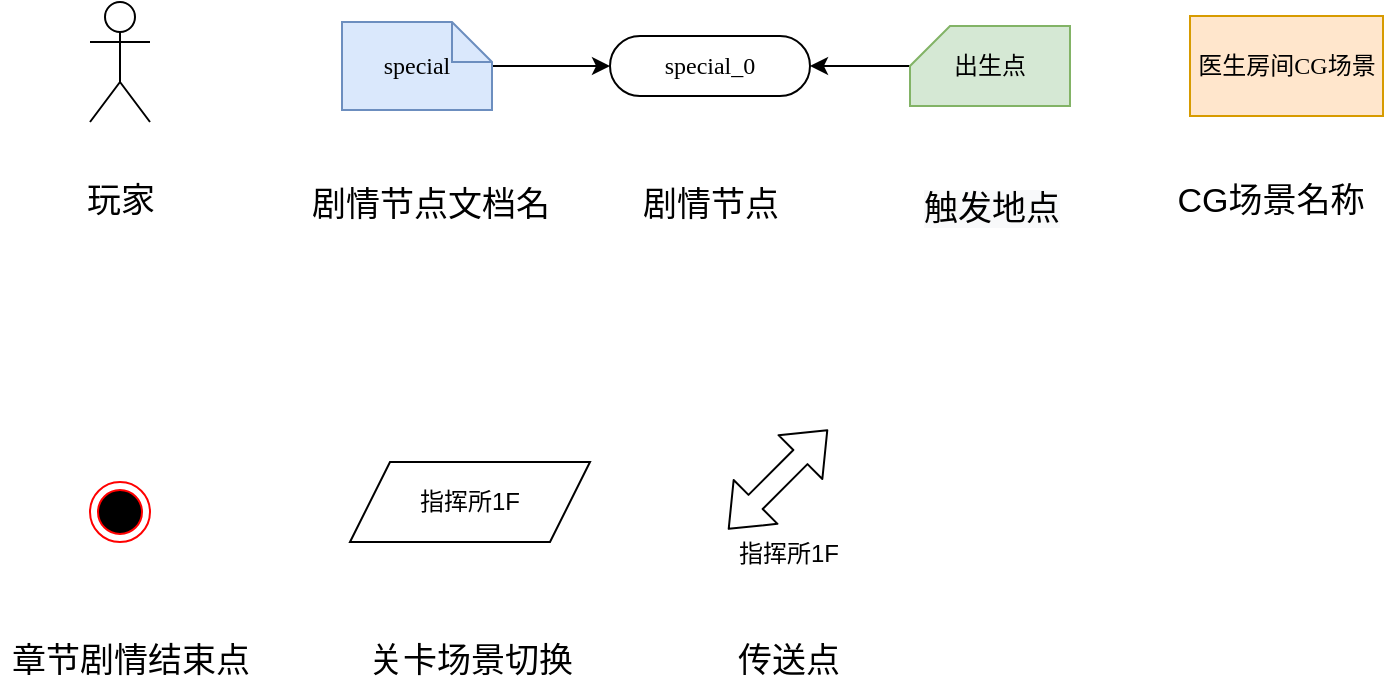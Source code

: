 <mxfile version="14.1.9" type="github" pages="3">
  <diagram id="GbZ1ZwChNBxgJ4C_-Y3V" name="UML示例图">
    <mxGraphModel dx="1038" dy="547" grid="1" gridSize="10" guides="1" tooltips="1" connect="1" arrows="1" fold="1" page="1" pageScale="1" pageWidth="827" pageHeight="1169" math="0" shadow="0">
      <root>
        <mxCell id="0" />
        <mxCell id="1" parent="0" />
        <mxCell id="fm39pIIFy_Z-lrLezSjA-2" value="" style="shape=umlActor;verticalLabelPosition=bottom;verticalAlign=top;html=1;outlineConnect=0;" parent="1" vertex="1">
          <mxGeometry x="100" y="50" width="30" height="60" as="geometry" />
        </mxCell>
        <mxCell id="fm39pIIFy_Z-lrLezSjA-3" value="special_0" style="rounded=1;whiteSpace=wrap;html=1;shadow=0;comic=0;labelBackgroundColor=none;strokeWidth=1;fontFamily=Verdana;fontSize=12;align=center;arcSize=50;" parent="1" vertex="1">
          <mxGeometry x="360" y="67" width="100" height="30" as="geometry" />
        </mxCell>
        <mxCell id="fm39pIIFy_Z-lrLezSjA-14" style="edgeStyle=orthogonalEdgeStyle;rounded=0;orthogonalLoop=1;jettySize=auto;html=1;entryX=1;entryY=0.5;entryDx=0;entryDy=0;" parent="1" source="fm39pIIFy_Z-lrLezSjA-5" target="fm39pIIFy_Z-lrLezSjA-3" edge="1">
          <mxGeometry relative="1" as="geometry" />
        </mxCell>
        <mxCell id="fm39pIIFy_Z-lrLezSjA-5" value="出生点" style="shape=card;whiteSpace=wrap;html=1;size=20;fillColor=#d5e8d4;strokeColor=#82b366;" parent="1" vertex="1">
          <mxGeometry x="510" y="62" width="80" height="40" as="geometry" />
        </mxCell>
        <mxCell id="fm39pIIFy_Z-lrLezSjA-6" value="医生房间CG场景" style="rounded=0;whiteSpace=wrap;html=1;shadow=0;comic=0;labelBackgroundColor=none;strokeWidth=1;fontFamily=Verdana;fontSize=12;align=center;arcSize=50;fillColor=#ffe6cc;strokeColor=#d79b00;" parent="1" vertex="1">
          <mxGeometry x="650" y="57" width="96.5" height="50" as="geometry" />
        </mxCell>
        <mxCell id="fm39pIIFy_Z-lrLezSjA-7" value="" style="ellipse;html=1;shape=endState;fillColor=#000000;strokeColor=#ff0000;" parent="1" vertex="1">
          <mxGeometry x="100" y="290" width="30" height="30" as="geometry" />
        </mxCell>
        <mxCell id="fm39pIIFy_Z-lrLezSjA-8" value="指挥所1F" style="shape=parallelogram;perimeter=parallelogramPerimeter;whiteSpace=wrap;html=1;fixedSize=1;" parent="1" vertex="1">
          <mxGeometry x="230" y="280" width="120" height="40" as="geometry" />
        </mxCell>
        <mxCell id="fm39pIIFy_Z-lrLezSjA-9" value="&lt;font style=&quot;font-size: 17px&quot;&gt;玩家&lt;/font&gt;" style="text;html=1;align=center;verticalAlign=middle;resizable=0;points=[];autosize=1;" parent="1" vertex="1">
          <mxGeometry x="90" y="140" width="50" height="20" as="geometry" />
        </mxCell>
        <mxCell id="fm39pIIFy_Z-lrLezSjA-10" value="&lt;span style=&quot;font-size: 17px&quot;&gt;剧情节点&lt;/span&gt;" style="text;html=1;align=center;verticalAlign=middle;resizable=0;points=[];autosize=1;" parent="1" vertex="1">
          <mxGeometry x="370" y="142" width="80" height="20" as="geometry" />
        </mxCell>
        <mxCell id="fm39pIIFy_Z-lrLezSjA-11" value="&lt;span style=&quot;font-size: 17px&quot;&gt;剧情节点文档名&lt;/span&gt;" style="text;html=1;align=center;verticalAlign=middle;resizable=0;points=[];autosize=1;" parent="1" vertex="1">
          <mxGeometry x="205" y="142" width="130" height="20" as="geometry" />
        </mxCell>
        <mxCell id="fm39pIIFy_Z-lrLezSjA-13" style="edgeStyle=orthogonalEdgeStyle;rounded=0;orthogonalLoop=1;jettySize=auto;html=1;entryX=0;entryY=0.5;entryDx=0;entryDy=0;" parent="1" source="fm39pIIFy_Z-lrLezSjA-12" target="fm39pIIFy_Z-lrLezSjA-3" edge="1">
          <mxGeometry relative="1" as="geometry" />
        </mxCell>
        <mxCell id="fm39pIIFy_Z-lrLezSjA-12" value="special" style="shape=note;whiteSpace=wrap;html=1;rounded=0;shadow=0;comic=0;labelBackgroundColor=none;strokeWidth=1;fontFamily=Verdana;fontSize=12;align=center;size=20;fillColor=#dae8fc;strokeColor=#6c8ebf;" parent="1" vertex="1">
          <mxGeometry x="226" y="60" width="75" height="44" as="geometry" />
        </mxCell>
        <mxCell id="fm39pIIFy_Z-lrLezSjA-15" value="&lt;span style=&quot;color: rgb(0 , 0 , 0) ; font-family: &amp;#34;helvetica&amp;#34; ; font-size: 17px ; font-style: normal ; font-weight: 400 ; letter-spacing: normal ; text-align: center ; text-indent: 0px ; text-transform: none ; word-spacing: 0px ; background-color: rgb(248 , 249 , 250) ; display: inline ; float: none&quot;&gt;触发地点&lt;/span&gt;" style="text;whiteSpace=wrap;html=1;" parent="1" vertex="1">
          <mxGeometry x="515" y="137" width="70" height="30" as="geometry" />
        </mxCell>
        <mxCell id="fm39pIIFy_Z-lrLezSjA-16" value="&lt;span style=&quot;font-size: 17px&quot;&gt;CG场景名称&lt;/span&gt;" style="text;html=1;align=center;verticalAlign=middle;resizable=0;points=[];autosize=1;" parent="1" vertex="1">
          <mxGeometry x="635" y="140" width="110" height="20" as="geometry" />
        </mxCell>
        <mxCell id="fm39pIIFy_Z-lrLezSjA-17" value="&lt;span style=&quot;font-size: 17px&quot;&gt;章节剧情结束点&lt;/span&gt;" style="text;html=1;align=center;verticalAlign=middle;resizable=0;points=[];autosize=1;" parent="1" vertex="1">
          <mxGeometry x="55" y="370" width="130" height="20" as="geometry" />
        </mxCell>
        <mxCell id="fm39pIIFy_Z-lrLezSjA-18" value="&lt;span style=&quot;font-size: 17px&quot;&gt;关卡场景切换&lt;/span&gt;" style="text;html=1;align=center;verticalAlign=middle;resizable=0;points=[];autosize=1;" parent="1" vertex="1">
          <mxGeometry x="230" y="370" width="120" height="20" as="geometry" />
        </mxCell>
        <mxCell id="kn6Z-zRhNiEJqK1csQy6-1" value="" style="shape=flexArrow;endArrow=classic;startArrow=classic;html=1;" parent="1" edge="1">
          <mxGeometry width="50" height="50" relative="1" as="geometry">
            <mxPoint x="419" y="313.75" as="sourcePoint" />
            <mxPoint x="469" y="263.75" as="targetPoint" />
          </mxGeometry>
        </mxCell>
        <mxCell id="kn6Z-zRhNiEJqK1csQy6-2" value="指挥所1F" style="text;html=1;align=center;verticalAlign=middle;resizable=0;points=[];autosize=1;" parent="1" vertex="1">
          <mxGeometry x="414" y="316.25" width="70" height="20" as="geometry" />
        </mxCell>
        <mxCell id="kn6Z-zRhNiEJqK1csQy6-3" value="&lt;font style=&quot;font-size: 17px&quot;&gt;传送点&lt;/font&gt;" style="text;html=1;align=center;verticalAlign=middle;resizable=0;points=[];autosize=1;" parent="1" vertex="1">
          <mxGeometry x="414" y="370" width="70" height="20" as="geometry" />
        </mxCell>
      </root>
    </mxGraphModel>
  </diagram>
  <diagram id="WgZ2JB18ooaytrucD8LY" name="指挥所1楼平面图">
    <mxGraphModel dx="1038" dy="1716" grid="1" gridSize="10" guides="1" tooltips="1" connect="1" arrows="1" fold="1" page="1" pageScale="1" pageWidth="827" pageHeight="1169" math="0" shadow="0">
      <root>
        <mxCell id="hEAx2sPkmhx9yD9YSmCt-0" />
        <mxCell id="hEAx2sPkmhx9yD9YSmCt-1" parent="hEAx2sPkmhx9yD9YSmCt-0" />
        <mxCell id="hEAx2sPkmhx9yD9YSmCt-2" value="" style="rounded=0;whiteSpace=wrap;html=1;" parent="hEAx2sPkmhx9yD9YSmCt-1" vertex="1">
          <mxGeometry x="120" y="130" width="910" height="560" as="geometry" />
        </mxCell>
        <mxCell id="hEAx2sPkmhx9yD9YSmCt-3" value="&lt;span style=&quot;font-size: 20px&quot;&gt;餐厅贵宾包厢&lt;/span&gt;" style="rounded=0;whiteSpace=wrap;html=1;" parent="hEAx2sPkmhx9yD9YSmCt-1" vertex="1">
          <mxGeometry x="300" y="130" width="370" height="140" as="geometry" />
        </mxCell>
        <mxCell id="hEAx2sPkmhx9yD9YSmCt-5" value="&lt;font style=&quot;font-size: 20px&quot;&gt;接待室&lt;/font&gt;" style="rounded=0;whiteSpace=wrap;html=1;" parent="hEAx2sPkmhx9yD9YSmCt-1" vertex="1">
          <mxGeometry x="300" y="480" width="300" height="110" as="geometry" />
        </mxCell>
        <mxCell id="hEAx2sPkmhx9yD9YSmCt-8" value="" style="shape=process;whiteSpace=wrap;html=1;backgroundOutline=1;rotation=90;direction=south;" parent="hEAx2sPkmhx9yD9YSmCt-1" vertex="1">
          <mxGeometry x="442.5" y="562.5" width="15" height="60" as="geometry" />
        </mxCell>
        <mxCell id="hEAx2sPkmhx9yD9YSmCt-9" value="&lt;span style=&quot;font-size: 20px&quot;&gt;餐厅&lt;/span&gt;" style="shape=partialRectangle;whiteSpace=wrap;html=1;bottom=0;right=0;fillColor=none;direction=north;" parent="hEAx2sPkmhx9yD9YSmCt-1" vertex="1">
          <mxGeometry x="300.01" y="370" width="309.99" height="110.01" as="geometry" />
        </mxCell>
        <mxCell id="hEAx2sPkmhx9yD9YSmCt-10" value="&lt;span style=&quot;font-size: 20px&quot;&gt;仓库&lt;/span&gt;" style="rounded=0;whiteSpace=wrap;html=1;" parent="hEAx2sPkmhx9yD9YSmCt-1" vertex="1">
          <mxGeometry x="880" y="130" width="150" height="120" as="geometry" />
        </mxCell>
        <mxCell id="hEAx2sPkmhx9yD9YSmCt-11" value="" style="shape=process;whiteSpace=wrap;html=1;backgroundOutline=1;rotation=90;" parent="hEAx2sPkmhx9yD9YSmCt-1" vertex="1">
          <mxGeometry x="850" y="187.5" width="60" height="15" as="geometry" />
        </mxCell>
        <mxCell id="hEAx2sPkmhx9yD9YSmCt-18" value="&lt;h1&gt;指挥所一楼&lt;/h1&gt;&lt;p&gt;剧情简介&lt;/p&gt;" style="text;html=1;strokeColor=none;fillColor=none;spacing=5;spacingTop=-20;whiteSpace=wrap;overflow=hidden;rounded=0;" parent="hEAx2sPkmhx9yD9YSmCt-1" vertex="1">
          <mxGeometry x="100" y="-120" width="190" height="120" as="geometry" />
        </mxCell>
        <mxCell id="z6Ym-DuhiTqGMr9oVK6N-0" value="&lt;span style=&quot;font-size: 20px&quot;&gt;厕所&lt;/span&gt;" style="rounded=0;whiteSpace=wrap;html=1;" parent="hEAx2sPkmhx9yD9YSmCt-1" vertex="1">
          <mxGeometry x="880" y="250" width="150" height="120" as="geometry" />
        </mxCell>
        <mxCell id="z6Ym-DuhiTqGMr9oVK6N-1" value="" style="shape=process;whiteSpace=wrap;html=1;backgroundOutline=1;rotation=90;" parent="hEAx2sPkmhx9yD9YSmCt-1" vertex="1">
          <mxGeometry x="850" y="302.5" width="60" height="15" as="geometry" />
        </mxCell>
        <mxCell id="z6Ym-DuhiTqGMr9oVK6N-2" value="&lt;span style=&quot;font-size: 20px&quot;&gt;档案室&lt;/span&gt;" style="rounded=0;whiteSpace=wrap;html=1;" parent="hEAx2sPkmhx9yD9YSmCt-1" vertex="1">
          <mxGeometry x="740" y="370" width="290" height="110" as="geometry" />
        </mxCell>
        <mxCell id="z6Ym-DuhiTqGMr9oVK6N-3" value="" style="shape=process;whiteSpace=wrap;html=1;backgroundOutline=1;rotation=90;direction=south;" parent="hEAx2sPkmhx9yD9YSmCt-1" vertex="1">
          <mxGeometry x="800" y="450" width="15" height="60" as="geometry" />
        </mxCell>
        <mxCell id="z6Ym-DuhiTqGMr9oVK6N-4" value="&lt;span style=&quot;font-size: 20px&quot;&gt;药品仓库&lt;/span&gt;" style="rounded=0;whiteSpace=wrap;html=1;" parent="hEAx2sPkmhx9yD9YSmCt-1" vertex="1">
          <mxGeometry x="880" y="480" width="150" height="110" as="geometry" />
        </mxCell>
        <mxCell id="z6Ym-DuhiTqGMr9oVK6N-5" value="" style="shape=process;whiteSpace=wrap;html=1;backgroundOutline=1;rotation=90;direction=south;" parent="hEAx2sPkmhx9yD9YSmCt-1" vertex="1">
          <mxGeometry x="945" y="562.5" width="15" height="60" as="geometry" />
        </mxCell>
        <mxCell id="szCBxvzyftP_sh5uRVHi-0" value="" style="shape=flexArrow;endArrow=classic;startArrow=classic;html=1;" parent="hEAx2sPkmhx9yD9YSmCt-1" edge="1">
          <mxGeometry width="50" height="50" relative="1" as="geometry">
            <mxPoint x="132.5" y="210" as="sourcePoint" />
            <mxPoint x="182.5" y="160" as="targetPoint" />
          </mxGeometry>
        </mxCell>
        <mxCell id="szCBxvzyftP_sh5uRVHi-1" value="指挥所2F" style="text;html=1;align=center;verticalAlign=middle;resizable=0;points=[];autosize=1;" parent="hEAx2sPkmhx9yD9YSmCt-1" vertex="1">
          <mxGeometry x="127.5" y="212.5" width="70" height="20" as="geometry" />
        </mxCell>
        <mxCell id="szCBxvzyftP_sh5uRVHi-3" value="" style="shape=flexArrow;endArrow=classic;startArrow=classic;html=1;" parent="hEAx2sPkmhx9yD9YSmCt-1" edge="1">
          <mxGeometry width="50" height="50" relative="1" as="geometry">
            <mxPoint x="965" y="672.5" as="sourcePoint" />
            <mxPoint x="1015" y="622.5" as="targetPoint" />
          </mxGeometry>
        </mxCell>
        <mxCell id="szCBxvzyftP_sh5uRVHi-4" value="指挥所2F" style="text;html=1;align=center;verticalAlign=middle;resizable=0;points=[];autosize=1;" parent="hEAx2sPkmhx9yD9YSmCt-1" vertex="1">
          <mxGeometry x="960" y="675" width="70" height="20" as="geometry" />
        </mxCell>
        <mxCell id="szCBxvzyftP_sh5uRVHi-7" value="&lt;span style=&quot;font-size: 20px&quot;&gt;厨房&lt;/span&gt;" style="rounded=0;whiteSpace=wrap;html=1;" parent="hEAx2sPkmhx9yD9YSmCt-1" vertex="1">
          <mxGeometry x="600" y="370" width="140" height="110" as="geometry" />
        </mxCell>
        <mxCell id="szCBxvzyftP_sh5uRVHi-10" value="&lt;span style=&quot;font-size: 20px&quot;&gt;警卫室&lt;/span&gt;" style="rounded=0;whiteSpace=wrap;html=1;" parent="hEAx2sPkmhx9yD9YSmCt-1" vertex="1">
          <mxGeometry x="600" y="480" width="140" height="110" as="geometry" />
        </mxCell>
        <mxCell id="szCBxvzyftP_sh5uRVHi-11" value="" style="shape=process;whiteSpace=wrap;html=1;backgroundOutline=1;rotation=90;direction=south;" parent="hEAx2sPkmhx9yD9YSmCt-1" vertex="1">
          <mxGeometry x="662.5" y="560" width="15" height="60" as="geometry" />
        </mxCell>
        <mxCell id="szCBxvzyftP_sh5uRVHi-15" value="" style="endArrow=none;html=1;entryX=0;entryY=1;entryDx=0;entryDy=0;exitX=0;exitY=0.5;exitDx=0;exitDy=0;" parent="hEAx2sPkmhx9yD9YSmCt-1" source="hEAx2sPkmhx9yD9YSmCt-6" target="hEAx2sPkmhx9yD9YSmCt-3" edge="1">
          <mxGeometry width="50" height="50" relative="1" as="geometry">
            <mxPoint x="520" y="460" as="sourcePoint" />
            <mxPoint x="570" y="410" as="targetPoint" />
          </mxGeometry>
        </mxCell>
        <mxCell id="hEAx2sPkmhx9yD9YSmCt-6" value="" style="shape=process;whiteSpace=wrap;html=1;backgroundOutline=1;rotation=90;" parent="hEAx2sPkmhx9yD9YSmCt-1" vertex="1">
          <mxGeometry x="270" y="390" width="60" height="15" as="geometry" />
        </mxCell>
        <mxCell id="szCBxvzyftP_sh5uRVHi-16" value="" style="shape=process;whiteSpace=wrap;html=1;backgroundOutline=1;rotation=90;" parent="hEAx2sPkmhx9yD9YSmCt-1" vertex="1">
          <mxGeometry x="570" y="420" width="60" height="15" as="geometry" />
        </mxCell>
        <mxCell id="szCBxvzyftP_sh5uRVHi-17" value="" style="shape=process;whiteSpace=wrap;html=1;backgroundOutline=1;rotation=90;direction=south;" parent="hEAx2sPkmhx9yD9YSmCt-1" vertex="1">
          <mxGeometry x="557.5" y="567.5" width="15" height="245" as="geometry" />
        </mxCell>
        <mxCell id="szCBxvzyftP_sh5uRVHi-18" value="&lt;span style=&quot;font-size: 20px&quot;&gt;锅炉房&lt;/span&gt;" style="rounded=0;whiteSpace=wrap;html=1;" parent="hEAx2sPkmhx9yD9YSmCt-1" vertex="1">
          <mxGeometry x="120" y="20" width="170" height="110" as="geometry" />
        </mxCell>
        <mxCell id="szCBxvzyftP_sh5uRVHi-19" value="" style="shape=process;whiteSpace=wrap;html=1;backgroundOutline=1;rotation=90;direction=south;" parent="hEAx2sPkmhx9yD9YSmCt-1" vertex="1">
          <mxGeometry x="197.5" y="100" width="15" height="60" as="geometry" />
        </mxCell>
        <mxCell id="szCBxvzyftP_sh5uRVHi-20" value="窗户" style="verticalLabelPosition=bottom;verticalAlign=top;html=1;shape=mxgraph.basic.polygon;polyCoords=[[0.25,0],[0.75,0],[1,0.25],[1,0.75],[0.75,1],[0.25,1],[0,0.75],[0,0.25]];polyline=0;" parent="hEAx2sPkmhx9yD9YSmCt-1" vertex="1">
          <mxGeometry x="727" y="120" width="100" height="20" as="geometry" />
        </mxCell>
        <mxCell id="szCBxvzyftP_sh5uRVHi-21" value="" style="shape=process;whiteSpace=wrap;html=1;backgroundOutline=1;rotation=90;direction=south;" parent="hEAx2sPkmhx9yD9YSmCt-1" vertex="1">
          <mxGeometry x="477.5" y="221.25" width="15" height="102.5" as="geometry" />
        </mxCell>
      </root>
    </mxGraphModel>
  </diagram>
  <diagram id="CDVpoZ3U4tZnnEvqTVdH" name="指挥所2楼平面图">
    <mxGraphModel dx="1038" dy="547" grid="1" gridSize="10" guides="1" tooltips="1" connect="1" arrows="1" fold="1" page="1" pageScale="1" pageWidth="827" pageHeight="1169" math="0" shadow="0">
      <root>
        <mxCell id="VATi5h1n2YLOwhg8Z5gh-0" />
        <mxCell id="VATi5h1n2YLOwhg8Z5gh-1" parent="VATi5h1n2YLOwhg8Z5gh-0" />
        <mxCell id="KKZn7l77yeVXE7LOhPuz-0" value="" style="rounded=0;whiteSpace=wrap;html=1;" parent="VATi5h1n2YLOwhg8Z5gh-1" vertex="1">
          <mxGeometry x="40" y="150" width="870" height="560" as="geometry" />
        </mxCell>
        <mxCell id="KKZn7l77yeVXE7LOhPuz-1" value="&lt;span style=&quot;font-size: 20px&quot;&gt;典狱长房间&lt;/span&gt;" style="rounded=0;whiteSpace=wrap;html=1;" parent="VATi5h1n2YLOwhg8Z5gh-1" vertex="1">
          <mxGeometry x="54" y="285" width="300" height="110" as="geometry" />
        </mxCell>
        <mxCell id="KKZn7l77yeVXE7LOhPuz-2" value="&lt;span style=&quot;font-size: 20px&quot;&gt;浴室&lt;/span&gt;" style="rounded=0;whiteSpace=wrap;html=1;" parent="VATi5h1n2YLOwhg8Z5gh-1" vertex="1">
          <mxGeometry x="54" y="430" width="300" height="110" as="geometry" />
        </mxCell>
        <mxCell id="KKZn7l77yeVXE7LOhPuz-3" value="&lt;font style=&quot;font-size: 20px&quot;&gt;医生房间&lt;/font&gt;" style="rounded=0;whiteSpace=wrap;html=1;" parent="VATi5h1n2YLOwhg8Z5gh-1" vertex="1">
          <mxGeometry x="54" y="580" width="300" height="110" as="geometry" />
        </mxCell>
        <mxCell id="KKZn7l77yeVXE7LOhPuz-4" value="" style="shape=process;whiteSpace=wrap;html=1;backgroundOutline=1;rotation=90;" parent="VATi5h1n2YLOwhg8Z5gh-1" vertex="1">
          <mxGeometry x="320" y="332.5" width="60" height="15" as="geometry" />
        </mxCell>
        <mxCell id="KKZn7l77yeVXE7LOhPuz-5" value="" style="shape=process;whiteSpace=wrap;html=1;backgroundOutline=1;rotation=90;" parent="VATi5h1n2YLOwhg8Z5gh-1" vertex="1">
          <mxGeometry x="320" y="477.5" width="60" height="15" as="geometry" />
        </mxCell>
        <mxCell id="KKZn7l77yeVXE7LOhPuz-6" value="" style="shape=process;whiteSpace=wrap;html=1;backgroundOutline=1;rotation=90;" parent="VATi5h1n2YLOwhg8Z5gh-1" vertex="1">
          <mxGeometry x="320" y="627.5" width="60" height="15" as="geometry" />
        </mxCell>
        <mxCell id="KKZn7l77yeVXE7LOhPuz-7" value="&lt;span style=&quot;font-size: 20px&quot;&gt;展览厅&lt;/span&gt;" style="shape=partialRectangle;whiteSpace=wrap;html=1;bottom=0;right=0;fillColor=none;" parent="VATi5h1n2YLOwhg8Z5gh-1" vertex="1">
          <mxGeometry x="460" y="396.25" width="180" height="183.75" as="geometry" />
        </mxCell>
        <mxCell id="KKZn7l77yeVXE7LOhPuz-8" value="&lt;span style=&quot;font-size: 20px&quot;&gt;客房1&lt;/span&gt;" style="rounded=0;whiteSpace=wrap;html=1;" parent="VATi5h1n2YLOwhg8Z5gh-1" vertex="1">
          <mxGeometry x="730" y="175" width="160" height="110" as="geometry" />
        </mxCell>
        <mxCell id="KKZn7l77yeVXE7LOhPuz-9" value="" style="shape=process;whiteSpace=wrap;html=1;backgroundOutline=1;rotation=90;" parent="VATi5h1n2YLOwhg8Z5gh-1" vertex="1">
          <mxGeometry x="700" y="222.5" width="60" height="15" as="geometry" />
        </mxCell>
        <mxCell id="KKZn7l77yeVXE7LOhPuz-10" value="&lt;span style=&quot;font-size: 20px&quot;&gt;客房2&lt;/span&gt;" style="rounded=0;whiteSpace=wrap;html=1;" parent="VATi5h1n2YLOwhg8Z5gh-1" vertex="1">
          <mxGeometry x="730" y="310" width="160" height="110" as="geometry" />
        </mxCell>
        <mxCell id="KKZn7l77yeVXE7LOhPuz-11" value="" style="shape=process;whiteSpace=wrap;html=1;backgroundOutline=1;rotation=90;" parent="VATi5h1n2YLOwhg8Z5gh-1" vertex="1">
          <mxGeometry x="700" y="357.5" width="60" height="15" as="geometry" />
        </mxCell>
        <mxCell id="KKZn7l77yeVXE7LOhPuz-12" value="&lt;span style=&quot;font-size: 20px&quot;&gt;客房3&lt;/span&gt;" style="rounded=0;whiteSpace=wrap;html=1;" parent="VATi5h1n2YLOwhg8Z5gh-1" vertex="1">
          <mxGeometry x="730" y="448.75" width="160" height="110" as="geometry" />
        </mxCell>
        <mxCell id="KKZn7l77yeVXE7LOhPuz-13" value="" style="shape=process;whiteSpace=wrap;html=1;backgroundOutline=1;rotation=90;" parent="VATi5h1n2YLOwhg8Z5gh-1" vertex="1">
          <mxGeometry x="700" y="496.25" width="60" height="15" as="geometry" />
        </mxCell>
        <mxCell id="KKZn7l77yeVXE7LOhPuz-14" value="&lt;span style=&quot;font-size: 20px&quot;&gt;盥洗室&lt;/span&gt;" style="shape=partialRectangle;whiteSpace=wrap;html=1;bottom=0;right=0;fillColor=none;rotation=0;direction=south;" parent="VATi5h1n2YLOwhg8Z5gh-1" vertex="1">
          <mxGeometry x="460" y="285" width="180" height="110" as="geometry" />
        </mxCell>
        <mxCell id="KKZn7l77yeVXE7LOhPuz-15" value="" style="endArrow=none;html=1;entryX=0;entryY=1;entryDx=0;entryDy=0;exitX=0.595;exitY=1.002;exitDx=0;exitDy=0;exitPerimeter=0;" parent="VATi5h1n2YLOwhg8Z5gh-1" source="KKZn7l77yeVXE7LOhPuz-14" target="KKZn7l77yeVXE7LOhPuz-14" edge="1">
          <mxGeometry width="50" height="50" relative="1" as="geometry">
            <mxPoint x="510" y="410" as="sourcePoint" />
            <mxPoint x="560" y="360" as="targetPoint" />
          </mxGeometry>
        </mxCell>
        <mxCell id="KKZn7l77yeVXE7LOhPuz-16" value="&lt;h1&gt;指挥所二楼&lt;/h1&gt;&lt;p&gt;剧情简介&lt;/p&gt;" style="text;html=1;strokeColor=none;fillColor=none;spacing=5;spacingTop=-20;whiteSpace=wrap;overflow=hidden;rounded=0;" parent="VATi5h1n2YLOwhg8Z5gh-1" vertex="1">
          <mxGeometry x="40" y="30" width="190" height="120" as="geometry" />
        </mxCell>
        <mxCell id="YPH0-UQiumrvfThyzLdv-0" value="" style="shape=flexArrow;endArrow=classic;startArrow=classic;html=1;" parent="VATi5h1n2YLOwhg8Z5gh-1" edge="1">
          <mxGeometry width="50" height="50" relative="1" as="geometry">
            <mxPoint x="59" y="237.5" as="sourcePoint" />
            <mxPoint x="109" y="187.5" as="targetPoint" />
          </mxGeometry>
        </mxCell>
        <mxCell id="YPH0-UQiumrvfThyzLdv-1" value="指挥所1F" style="text;html=1;align=center;verticalAlign=middle;resizable=0;points=[];autosize=1;" parent="VATi5h1n2YLOwhg8Z5gh-1" vertex="1">
          <mxGeometry x="54" y="240" width="70" height="20" as="geometry" />
        </mxCell>
        <mxCell id="Zl2fSzuMhFLzeWyQhoqR-0" value="" style="shape=flexArrow;endArrow=classic;startArrow=classic;html=1;" parent="VATi5h1n2YLOwhg8Z5gh-1" edge="1">
          <mxGeometry width="50" height="50" relative="1" as="geometry">
            <mxPoint x="832" y="677.5" as="sourcePoint" />
            <mxPoint x="882" y="627.5" as="targetPoint" />
          </mxGeometry>
        </mxCell>
        <mxCell id="Zl2fSzuMhFLzeWyQhoqR-1" value="指挥所1F" style="text;html=1;align=center;verticalAlign=middle;resizable=0;points=[];autosize=1;" parent="VATi5h1n2YLOwhg8Z5gh-1" vertex="1">
          <mxGeometry x="827" y="680" width="70" height="20" as="geometry" />
        </mxCell>
        <mxCell id="M5dk_E98Jky7ZKFr6DhM-2" value="" style="shape=crossbar;whiteSpace=wrap;html=1;rounded=1;" vertex="1" parent="VATi5h1n2YLOwhg8Z5gh-1">
          <mxGeometry x="57" y="265" width="294" height="20" as="geometry" />
        </mxCell>
        <mxCell id="M5dk_E98Jky7ZKFr6DhM-5" value="6m" style="text;html=1;strokeColor=none;fillColor=none;align=center;verticalAlign=middle;whiteSpace=wrap;rounded=0;" vertex="1" parent="VATi5h1n2YLOwhg8Z5gh-1">
          <mxGeometry x="170" y="250" width="40" height="20" as="geometry" />
        </mxCell>
        <mxCell id="M5dk_E98Jky7ZKFr6DhM-6" value="" style="shape=crossbar;whiteSpace=wrap;html=1;rounded=1;" vertex="1" parent="VATi5h1n2YLOwhg8Z5gh-1">
          <mxGeometry x="460" y="272.5" width="180" height="20" as="geometry" />
        </mxCell>
        <mxCell id="M5dk_E98Jky7ZKFr6DhM-7" value="3.5m" style="text;html=1;strokeColor=none;fillColor=none;align=center;verticalAlign=middle;whiteSpace=wrap;rounded=0;" vertex="1" parent="VATi5h1n2YLOwhg8Z5gh-1">
          <mxGeometry x="530" y="260" width="40" height="20" as="geometry" />
        </mxCell>
        <mxCell id="M5dk_E98Jky7ZKFr6DhM-8" value="" style="shape=crossbar;whiteSpace=wrap;html=1;rounded=1;direction=south;" vertex="1" parent="VATi5h1n2YLOwhg8Z5gh-1">
          <mxGeometry x="354" y="286" width="20" height="104" as="geometry" />
        </mxCell>
        <mxCell id="M5dk_E98Jky7ZKFr6DhM-9" value="4m" style="text;html=1;strokeColor=none;fillColor=none;align=center;verticalAlign=middle;whiteSpace=wrap;rounded=0;direction=south;" vertex="1" parent="VATi5h1n2YLOwhg8Z5gh-1">
          <mxGeometry x="370" y="320" width="20" height="40" as="geometry" />
        </mxCell>
        <mxCell id="M5dk_E98Jky7ZKFr6DhM-10" value="" style="shape=crossbar;whiteSpace=wrap;html=1;rounded=1;" vertex="1" parent="VATi5h1n2YLOwhg8Z5gh-1">
          <mxGeometry x="351" y="260" width="109" height="20" as="geometry" />
        </mxCell>
        <mxCell id="M5dk_E98Jky7ZKFr6DhM-11" value="2.5m" style="text;html=1;strokeColor=none;fillColor=none;align=center;verticalAlign=middle;whiteSpace=wrap;rounded=0;" vertex="1" parent="VATi5h1n2YLOwhg8Z5gh-1">
          <mxGeometry x="390" y="240" width="40" height="20" as="geometry" />
        </mxCell>
        <mxCell id="M5dk_E98Jky7ZKFr6DhM-17" value="" style="shape=crossbar;whiteSpace=wrap;html=1;rounded=1;" vertex="1" parent="VATi5h1n2YLOwhg8Z5gh-1">
          <mxGeometry x="640" y="265" width="90" height="20" as="geometry" />
        </mxCell>
        <mxCell id="M5dk_E98Jky7ZKFr6DhM-18" value="2.5m" style="text;html=1;strokeColor=none;fillColor=none;align=center;verticalAlign=middle;whiteSpace=wrap;rounded=0;" vertex="1" parent="VATi5h1n2YLOwhg8Z5gh-1">
          <mxGeometry x="665" y="252.5" width="40" height="20" as="geometry" />
        </mxCell>
        <mxCell id="M5dk_E98Jky7ZKFr6DhM-21" value="" style="shape=crossbar;whiteSpace=wrap;html=1;rounded=1;direction=south;" vertex="1" parent="VATi5h1n2YLOwhg8Z5gh-1">
          <mxGeometry x="404" y="280" width="20" height="424" as="geometry" />
        </mxCell>
        <mxCell id="M5dk_E98Jky7ZKFr6DhM-22" value="12m" style="text;html=1;strokeColor=none;fillColor=none;align=center;verticalAlign=middle;whiteSpace=wrap;rounded=0;direction=south;" vertex="1" parent="VATi5h1n2YLOwhg8Z5gh-1">
          <mxGeometry x="414" y="452.5" width="20" height="40" as="geometry" />
        </mxCell>
        <mxCell id="M5dk_E98Jky7ZKFr6DhM-23" value="" style="shape=crossbar;whiteSpace=wrap;html=1;rounded=1;direction=south;" vertex="1" parent="VATi5h1n2YLOwhg8Z5gh-1">
          <mxGeometry x="604" y="396.25" width="20" height="183.75" as="geometry" />
        </mxCell>
        <mxCell id="M5dk_E98Jky7ZKFr6DhM-24" value="4m" style="text;html=1;strokeColor=none;fillColor=none;align=center;verticalAlign=middle;whiteSpace=wrap;rounded=0;direction=south;" vertex="1" parent="VATi5h1n2YLOwhg8Z5gh-1">
          <mxGeometry x="620" y="468.13" width="20" height="40" as="geometry" />
        </mxCell>
        <mxCell id="M5dk_E98Jky7ZKFr6DhM-27" value="" style="shape=crossbar;whiteSpace=wrap;html=1;rounded=1;" vertex="1" parent="VATi5h1n2YLOwhg8Z5gh-1">
          <mxGeometry x="730" y="565" width="160" height="20" as="geometry" />
        </mxCell>
        <mxCell id="M5dk_E98Jky7ZKFr6DhM-28" value="4m" style="text;html=1;strokeColor=none;fillColor=none;align=center;verticalAlign=middle;whiteSpace=wrap;rounded=0;" vertex="1" parent="VATi5h1n2YLOwhg8Z5gh-1">
          <mxGeometry x="787" y="580" width="40" height="20" as="geometry" />
        </mxCell>
        <mxCell id="M5dk_E98Jky7ZKFr6DhM-30" value="" style="shape=crossbar;whiteSpace=wrap;html=1;rounded=1;direction=south;" vertex="1" parent="VATi5h1n2YLOwhg8Z5gh-1">
          <mxGeometry x="244" y="150" width="20" height="130" as="geometry" />
        </mxCell>
        <mxCell id="M5dk_E98Jky7ZKFr6DhM-31" value="3m" style="text;html=1;strokeColor=none;fillColor=none;align=center;verticalAlign=middle;whiteSpace=wrap;rounded=0;direction=south;" vertex="1" parent="VATi5h1n2YLOwhg8Z5gh-1">
          <mxGeometry x="230" y="182.5" width="20" height="40" as="geometry" />
        </mxCell>
      </root>
    </mxGraphModel>
  </diagram>
</mxfile>
